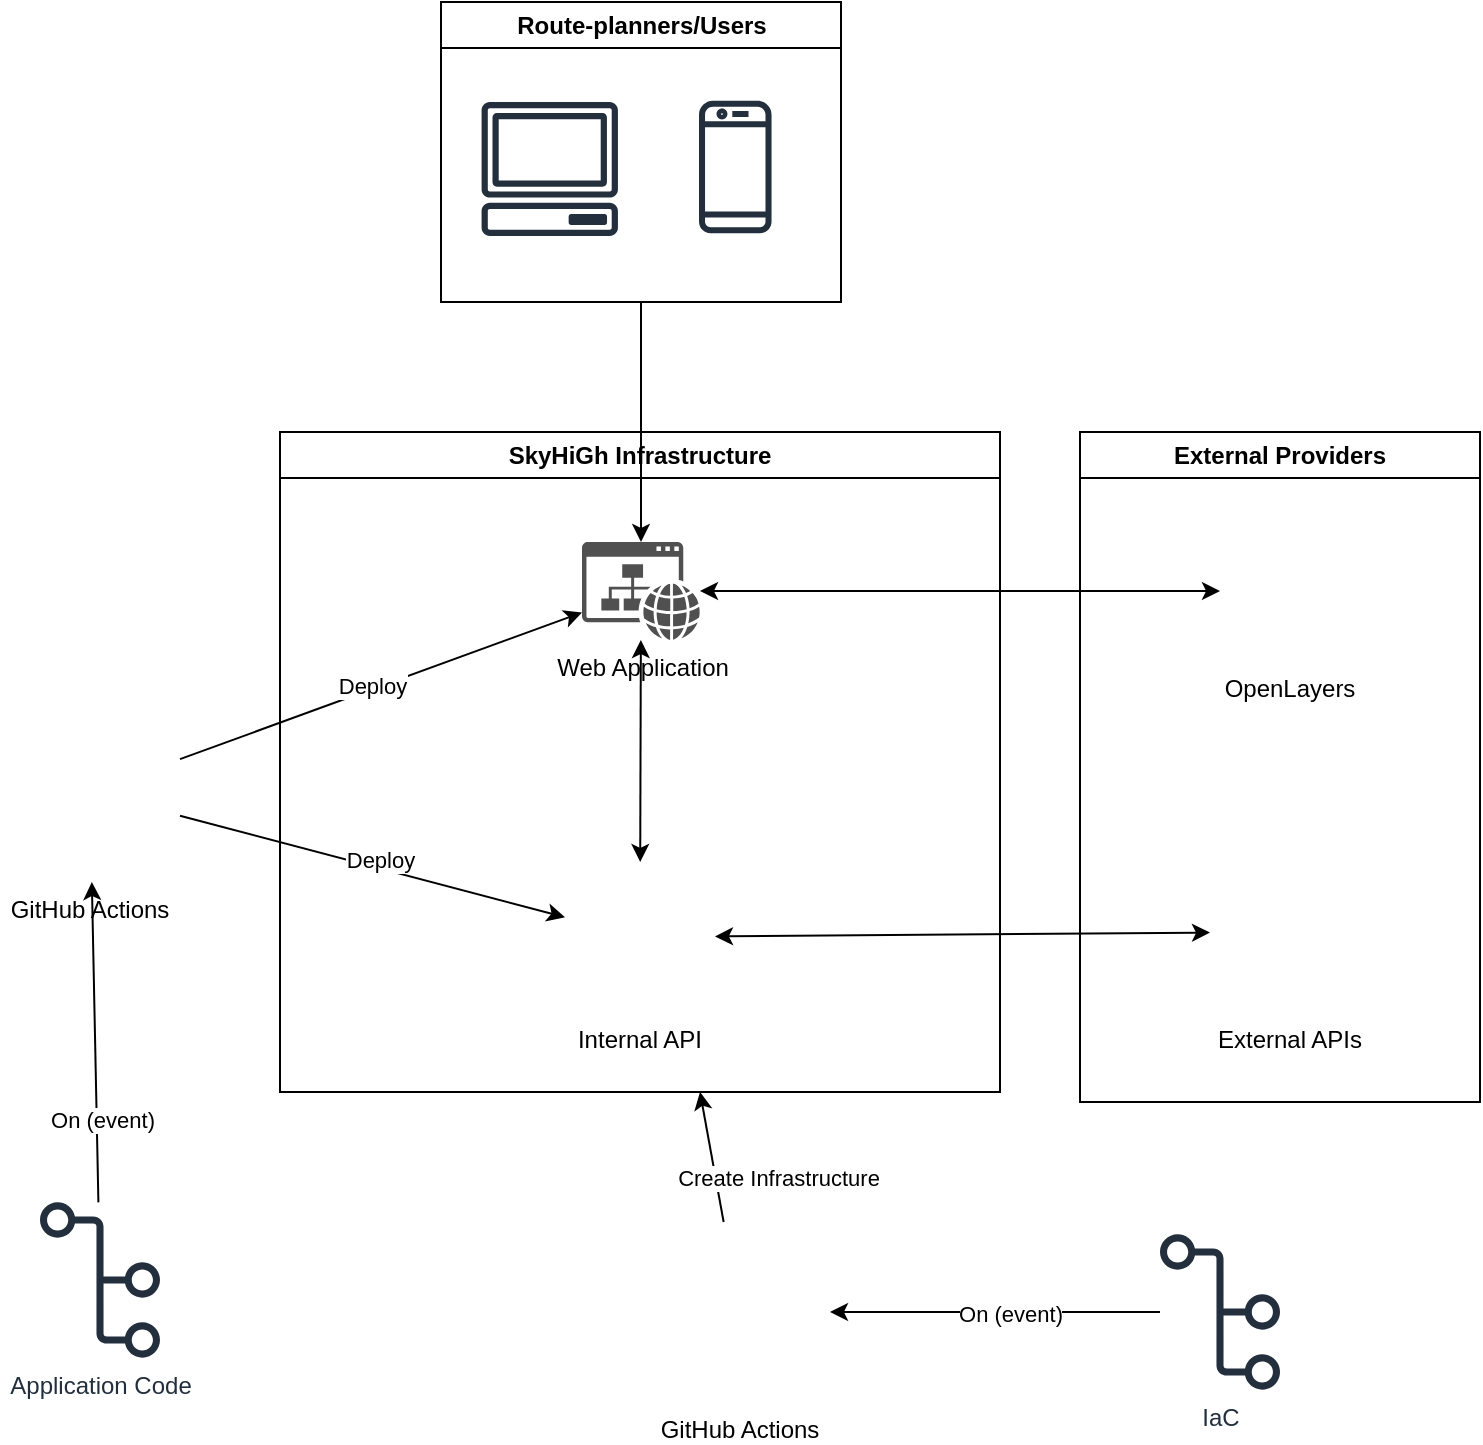 <mxfile version="26.0.10">
  <diagram name="Page-1" id="BtbPCRgPrWzy0crtDdK-">
    <mxGraphModel dx="1137" dy="696" grid="1" gridSize="10" guides="1" tooltips="1" connect="1" arrows="1" fold="1" page="1" pageScale="1" pageWidth="827" pageHeight="1169" math="0" shadow="0">
      <root>
        <mxCell id="0" />
        <mxCell id="1" parent="0" />
        <mxCell id="0RlzfBuL6oLaxBtVv_V1-1" value="Application Code" style="sketch=0;outlineConnect=0;fontColor=#232F3E;gradientColor=none;fillColor=#232F3D;strokeColor=none;dashed=0;verticalLabelPosition=bottom;verticalAlign=top;align=center;html=1;fontSize=12;fontStyle=0;aspect=fixed;pointerEvents=1;shape=mxgraph.aws4.git_repository;" parent="1" vertex="1">
          <mxGeometry x="90" y="640" width="60" height="78" as="geometry" />
        </mxCell>
        <mxCell id="0RlzfBuL6oLaxBtVv_V1-2" value="IaC" style="sketch=0;outlineConnect=0;fontColor=#232F3E;gradientColor=none;fillColor=#232F3D;strokeColor=none;dashed=0;verticalLabelPosition=bottom;verticalAlign=top;align=center;html=1;fontSize=12;fontStyle=0;aspect=fixed;pointerEvents=1;shape=mxgraph.aws4.git_repository;" parent="1" vertex="1">
          <mxGeometry x="650" y="656" width="60" height="78" as="geometry" />
        </mxCell>
        <mxCell id="0RlzfBuL6oLaxBtVv_V1-3" value="SkyHiGh Infrastructure" style="swimlane;whiteSpace=wrap;html=1;" parent="1" vertex="1">
          <mxGeometry x="210" y="255" width="360" height="330" as="geometry">
            <mxRectangle x="260" y="255" width="160" height="30" as="alternateBounds" />
          </mxGeometry>
        </mxCell>
        <mxCell id="0RlzfBuL6oLaxBtVv_V1-6" value="Web Application" style="sketch=0;pointerEvents=1;shadow=0;dashed=0;html=1;strokeColor=none;fillColor=#505050;labelPosition=center;verticalLabelPosition=bottom;verticalAlign=top;outlineConnect=0;align=center;shape=mxgraph.office.concepts.website;" parent="0RlzfBuL6oLaxBtVv_V1-3" vertex="1">
          <mxGeometry x="151" y="55" width="59" height="49" as="geometry" />
        </mxCell>
        <mxCell id="6iKeF8XoxHfNSxwBO0dx-19" value="Internal API" style="shape=image;verticalLabelPosition=bottom;labelBackgroundColor=default;verticalAlign=top;aspect=fixed;imageAspect=0;image=https://www.svgrepo.com/show/88703/api.svg;" vertex="1" parent="0RlzfBuL6oLaxBtVv_V1-3">
          <mxGeometry x="142.5" y="215" width="75" height="75" as="geometry" />
        </mxCell>
        <mxCell id="6iKeF8XoxHfNSxwBO0dx-23" value="" style="endArrow=classic;startArrow=classic;html=1;rounded=0;" edge="1" parent="0RlzfBuL6oLaxBtVv_V1-3" source="6iKeF8XoxHfNSxwBO0dx-19" target="0RlzfBuL6oLaxBtVv_V1-6">
          <mxGeometry width="50" height="50" relative="1" as="geometry">
            <mxPoint x="100" y="195" as="sourcePoint" />
            <mxPoint x="150" y="145" as="targetPoint" />
          </mxGeometry>
        </mxCell>
        <mxCell id="6iKeF8XoxHfNSxwBO0dx-6" value="Create Infrastructure" style="endArrow=classic;html=1;rounded=0;" edge="1" parent="1" source="6iKeF8XoxHfNSxwBO0dx-10" target="0RlzfBuL6oLaxBtVv_V1-3">
          <mxGeometry x="-0.476" y="-31" width="50" height="50" relative="1" as="geometry">
            <mxPoint x="390" y="500" as="sourcePoint" />
            <mxPoint x="630" y="330" as="targetPoint" />
            <Array as="points" />
            <mxPoint y="1" as="offset" />
          </mxGeometry>
        </mxCell>
        <mxCell id="6iKeF8XoxHfNSxwBO0dx-7" value="GitHub Actions" style="shape=image;verticalLabelPosition=bottom;labelBackgroundColor=default;verticalAlign=top;aspect=fixed;imageAspect=0;image=https://www.svgrepo.com/show/306098/githubactions.svg;" vertex="1" parent="1">
          <mxGeometry x="70" y="390" width="90" height="90" as="geometry" />
        </mxCell>
        <mxCell id="6iKeF8XoxHfNSxwBO0dx-10" value="GitHub Actions" style="shape=image;verticalLabelPosition=bottom;labelBackgroundColor=default;verticalAlign=top;aspect=fixed;imageAspect=0;image=https://www.svgrepo.com/show/306098/githubactions.svg;" vertex="1" parent="1">
          <mxGeometry x="395" y="650" width="90" height="90" as="geometry" />
        </mxCell>
        <mxCell id="6iKeF8XoxHfNSxwBO0dx-11" value="" style="endArrow=classic;html=1;rounded=0;" edge="1" parent="1" source="0RlzfBuL6oLaxBtVv_V1-2" target="6iKeF8XoxHfNSxwBO0dx-10">
          <mxGeometry width="50" height="50" relative="1" as="geometry">
            <mxPoint x="310" y="470" as="sourcePoint" />
            <mxPoint x="360" y="420" as="targetPoint" />
          </mxGeometry>
        </mxCell>
        <mxCell id="6iKeF8XoxHfNSxwBO0dx-12" value="On (event)" style="edgeLabel;html=1;align=center;verticalAlign=middle;resizable=0;points=[];" vertex="1" connectable="0" parent="6iKeF8XoxHfNSxwBO0dx-11">
          <mxGeometry x="-0.085" y="1" relative="1" as="geometry">
            <mxPoint as="offset" />
          </mxGeometry>
        </mxCell>
        <mxCell id="6iKeF8XoxHfNSxwBO0dx-15" value="Route-planners/Users" style="swimlane;whiteSpace=wrap;html=1;" vertex="1" parent="1">
          <mxGeometry x="290.5" y="40" width="200" height="150" as="geometry" />
        </mxCell>
        <mxCell id="6iKeF8XoxHfNSxwBO0dx-14" value="" style="sketch=0;outlineConnect=0;fontColor=#232F3E;gradientColor=none;fillColor=#232F3D;strokeColor=none;dashed=0;verticalLabelPosition=bottom;verticalAlign=top;align=center;html=1;fontSize=12;fontStyle=0;aspect=fixed;pointerEvents=1;shape=mxgraph.aws4.mobile_client;" vertex="1" parent="6iKeF8XoxHfNSxwBO0dx-15">
          <mxGeometry x="129" y="48" width="36.27" height="69" as="geometry" />
        </mxCell>
        <mxCell id="6iKeF8XoxHfNSxwBO0dx-13" value="" style="sketch=0;outlineConnect=0;fontColor=#232F3E;gradientColor=none;fillColor=#232F3D;strokeColor=none;dashed=0;verticalLabelPosition=bottom;verticalAlign=top;align=center;html=1;fontSize=12;fontStyle=0;aspect=fixed;pointerEvents=1;shape=mxgraph.aws4.client;" vertex="1" parent="6iKeF8XoxHfNSxwBO0dx-15">
          <mxGeometry x="20" y="50" width="68.76" height="67" as="geometry" />
        </mxCell>
        <mxCell id="6iKeF8XoxHfNSxwBO0dx-16" value="" style="endArrow=classic;html=1;rounded=0;" edge="1" parent="1" source="0RlzfBuL6oLaxBtVv_V1-1" target="6iKeF8XoxHfNSxwBO0dx-7">
          <mxGeometry width="50" height="50" relative="1" as="geometry">
            <mxPoint x="270" y="500" as="sourcePoint" />
            <mxPoint x="320" y="450" as="targetPoint" />
          </mxGeometry>
        </mxCell>
        <mxCell id="6iKeF8XoxHfNSxwBO0dx-17" value="On (event)" style="edgeLabel;html=1;align=center;verticalAlign=middle;resizable=0;points=[];" vertex="1" connectable="0" parent="6iKeF8XoxHfNSxwBO0dx-16">
          <mxGeometry x="-0.48" y="-2" relative="1" as="geometry">
            <mxPoint as="offset" />
          </mxGeometry>
        </mxCell>
        <mxCell id="6iKeF8XoxHfNSxwBO0dx-24" value="" style="endArrow=classic;html=1;rounded=0;" edge="1" parent="1" source="6iKeF8XoxHfNSxwBO0dx-7" target="6iKeF8XoxHfNSxwBO0dx-19">
          <mxGeometry width="50" height="50" relative="1" as="geometry">
            <mxPoint x="360" y="450" as="sourcePoint" />
            <mxPoint x="410" y="400" as="targetPoint" />
          </mxGeometry>
        </mxCell>
        <mxCell id="6iKeF8XoxHfNSxwBO0dx-32" value="Deploy" style="edgeLabel;html=1;align=center;verticalAlign=middle;resizable=0;points=[];" vertex="1" connectable="0" parent="6iKeF8XoxHfNSxwBO0dx-24">
          <mxGeometry x="0.023" y="4" relative="1" as="geometry">
            <mxPoint as="offset" />
          </mxGeometry>
        </mxCell>
        <mxCell id="6iKeF8XoxHfNSxwBO0dx-25" value="" style="endArrow=classic;html=1;rounded=0;" edge="1" parent="1" source="6iKeF8XoxHfNSxwBO0dx-7" target="0RlzfBuL6oLaxBtVv_V1-6">
          <mxGeometry width="50" height="50" relative="1" as="geometry">
            <mxPoint x="160" y="370" as="sourcePoint" />
            <mxPoint x="210" y="320" as="targetPoint" />
          </mxGeometry>
        </mxCell>
        <mxCell id="6iKeF8XoxHfNSxwBO0dx-33" value="Deploy" style="edgeLabel;html=1;align=center;verticalAlign=middle;resizable=0;points=[];" vertex="1" connectable="0" parent="6iKeF8XoxHfNSxwBO0dx-25">
          <mxGeometry x="-0.039" y="2" relative="1" as="geometry">
            <mxPoint as="offset" />
          </mxGeometry>
        </mxCell>
        <mxCell id="6iKeF8XoxHfNSxwBO0dx-27" value="External Providers" style="swimlane;whiteSpace=wrap;html=1;" vertex="1" parent="1">
          <mxGeometry x="610" y="255" width="200" height="335" as="geometry" />
        </mxCell>
        <mxCell id="6iKeF8XoxHfNSxwBO0dx-26" value="OpenLayers" style="shape=image;verticalLabelPosition=bottom;labelBackgroundColor=default;verticalAlign=top;aspect=fixed;imageAspect=0;image=https://www.svgrepo.com/show/306511/openlayers.svg;" vertex="1" parent="6iKeF8XoxHfNSxwBO0dx-27">
          <mxGeometry x="70" y="44.5" width="70" height="70" as="geometry" />
        </mxCell>
        <mxCell id="6iKeF8XoxHfNSxwBO0dx-18" value="External APIs" style="shape=image;verticalLabelPosition=bottom;labelBackgroundColor=default;verticalAlign=top;aspect=fixed;imageAspect=0;image=https://cdn-icons-png.flaticon.com/512/1554/1554121.png;" vertex="1" parent="6iKeF8XoxHfNSxwBO0dx-27">
          <mxGeometry x="65" y="210" width="80" height="80" as="geometry" />
        </mxCell>
        <mxCell id="6iKeF8XoxHfNSxwBO0dx-29" value="" style="endArrow=classic;startArrow=classic;html=1;rounded=0;" edge="1" parent="1" source="6iKeF8XoxHfNSxwBO0dx-19" target="6iKeF8XoxHfNSxwBO0dx-18">
          <mxGeometry width="50" height="50" relative="1" as="geometry">
            <mxPoint x="450" y="470" as="sourcePoint" />
            <mxPoint x="500" y="420" as="targetPoint" />
          </mxGeometry>
        </mxCell>
        <mxCell id="6iKeF8XoxHfNSxwBO0dx-30" value="" style="endArrow=classic;startArrow=classic;html=1;rounded=0;" edge="1" parent="1" source="0RlzfBuL6oLaxBtVv_V1-6" target="6iKeF8XoxHfNSxwBO0dx-26">
          <mxGeometry width="50" height="50" relative="1" as="geometry">
            <mxPoint x="580" y="380" as="sourcePoint" />
            <mxPoint x="630" y="330" as="targetPoint" />
          </mxGeometry>
        </mxCell>
        <mxCell id="6iKeF8XoxHfNSxwBO0dx-31" value="" style="endArrow=classic;html=1;rounded=0;" edge="1" parent="1" source="6iKeF8XoxHfNSxwBO0dx-15" target="0RlzfBuL6oLaxBtVv_V1-6">
          <mxGeometry width="50" height="50" relative="1" as="geometry">
            <mxPoint x="420" y="350" as="sourcePoint" />
            <mxPoint x="470" y="300" as="targetPoint" />
          </mxGeometry>
        </mxCell>
      </root>
    </mxGraphModel>
  </diagram>
</mxfile>
